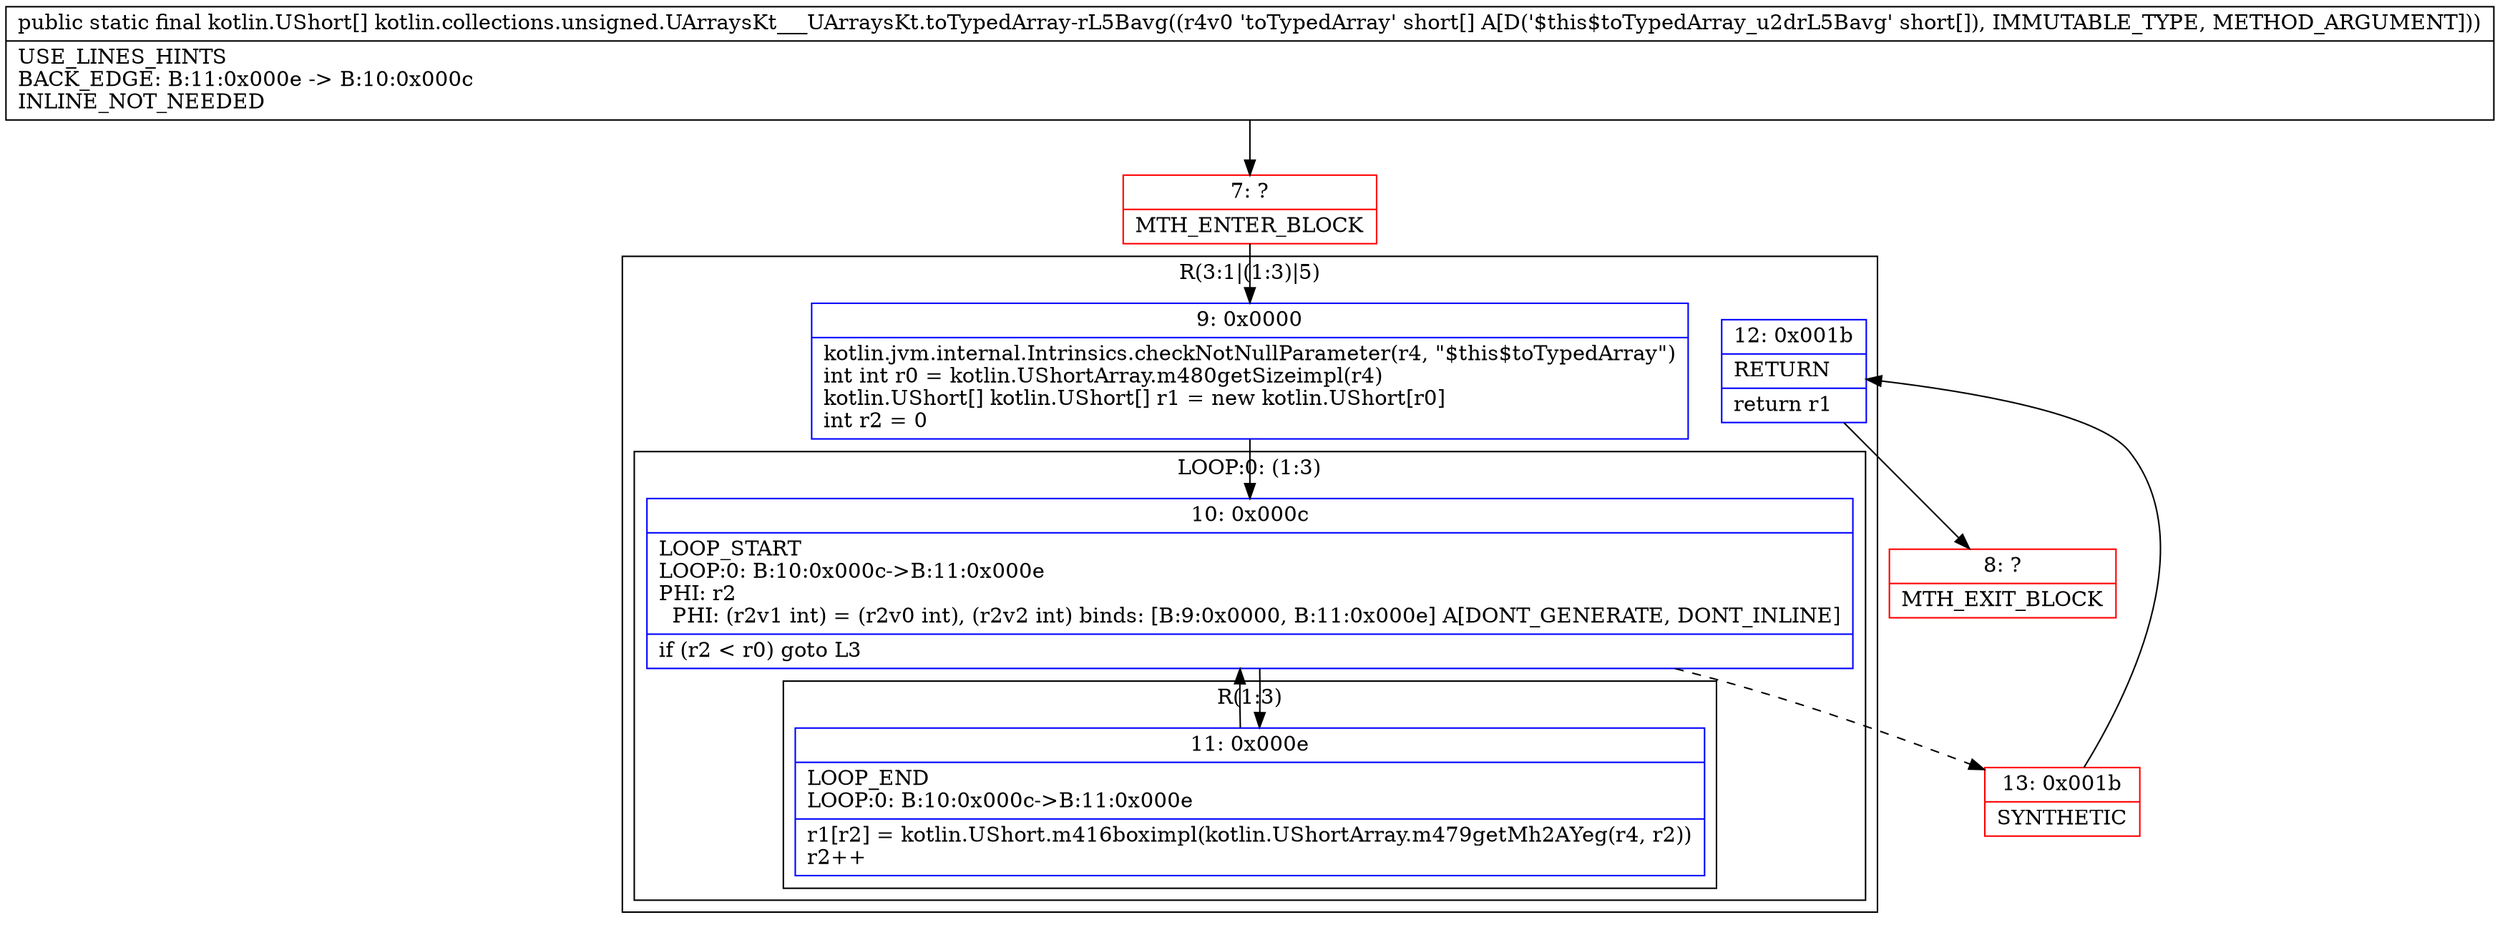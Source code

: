 digraph "CFG forkotlin.collections.unsigned.UArraysKt___UArraysKt.toTypedArray\-rL5Bavg([S)[Lkotlin\/UShort;" {
subgraph cluster_Region_676120652 {
label = "R(3:1|(1:3)|5)";
node [shape=record,color=blue];
Node_9 [shape=record,label="{9\:\ 0x0000|kotlin.jvm.internal.Intrinsics.checkNotNullParameter(r4, \"$this$toTypedArray\")\lint int r0 = kotlin.UShortArray.m480getSizeimpl(r4)\lkotlin.UShort[] kotlin.UShort[] r1 = new kotlin.UShort[r0]\lint r2 = 0\l}"];
subgraph cluster_LoopRegion_49645810 {
label = "LOOP:0: (1:3)";
node [shape=record,color=blue];
Node_10 [shape=record,label="{10\:\ 0x000c|LOOP_START\lLOOP:0: B:10:0x000c\-\>B:11:0x000e\lPHI: r2 \l  PHI: (r2v1 int) = (r2v0 int), (r2v2 int) binds: [B:9:0x0000, B:11:0x000e] A[DONT_GENERATE, DONT_INLINE]\l|if (r2 \< r0) goto L3\l}"];
subgraph cluster_Region_2100184794 {
label = "R(1:3)";
node [shape=record,color=blue];
Node_11 [shape=record,label="{11\:\ 0x000e|LOOP_END\lLOOP:0: B:10:0x000c\-\>B:11:0x000e\l|r1[r2] = kotlin.UShort.m416boximpl(kotlin.UShortArray.m479getMh2AYeg(r4, r2))\lr2++\l}"];
}
}
Node_12 [shape=record,label="{12\:\ 0x001b|RETURN\l|return r1\l}"];
}
Node_7 [shape=record,color=red,label="{7\:\ ?|MTH_ENTER_BLOCK\l}"];
Node_13 [shape=record,color=red,label="{13\:\ 0x001b|SYNTHETIC\l}"];
Node_8 [shape=record,color=red,label="{8\:\ ?|MTH_EXIT_BLOCK\l}"];
MethodNode[shape=record,label="{public static final kotlin.UShort[] kotlin.collections.unsigned.UArraysKt___UArraysKt.toTypedArray\-rL5Bavg((r4v0 'toTypedArray' short[] A[D('$this$toTypedArray_u2drL5Bavg' short[]), IMMUTABLE_TYPE, METHOD_ARGUMENT]))  | USE_LINES_HINTS\lBACK_EDGE: B:11:0x000e \-\> B:10:0x000c\lINLINE_NOT_NEEDED\l}"];
MethodNode -> Node_7;Node_9 -> Node_10;
Node_10 -> Node_11;
Node_10 -> Node_13[style=dashed];
Node_11 -> Node_10;
Node_12 -> Node_8;
Node_7 -> Node_9;
Node_13 -> Node_12;
}

